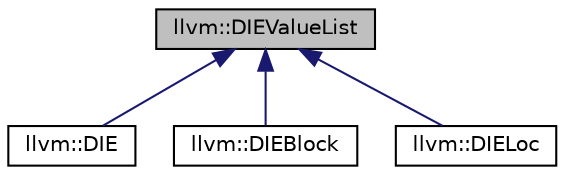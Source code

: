 digraph "llvm::DIEValueList"
{
 // LATEX_PDF_SIZE
  bgcolor="transparent";
  edge [fontname="Helvetica",fontsize="10",labelfontname="Helvetica",labelfontsize="10"];
  node [fontname="Helvetica",fontsize="10",shape=record];
  Node1 [label="llvm::DIEValueList",height=0.2,width=0.4,color="black", fillcolor="grey75", style="filled", fontcolor="black",tooltip="A list of DIE values."];
  Node1 -> Node2 [dir="back",color="midnightblue",fontsize="10",style="solid",fontname="Helvetica"];
  Node2 [label="llvm::DIE",height=0.2,width=0.4,color="black",URL="$classllvm_1_1DIE.html",tooltip="A structured debug information entry."];
  Node1 -> Node3 [dir="back",color="midnightblue",fontsize="10",style="solid",fontname="Helvetica"];
  Node3 [label="llvm::DIEBlock",height=0.2,width=0.4,color="black",URL="$classllvm_1_1DIEBlock.html",tooltip="DIEBlock - Represents a block of values."];
  Node1 -> Node4 [dir="back",color="midnightblue",fontsize="10",style="solid",fontname="Helvetica"];
  Node4 [label="llvm::DIELoc",height=0.2,width=0.4,color="black",URL="$classllvm_1_1DIELoc.html",tooltip="DIELoc - Represents an expression location."];
}
